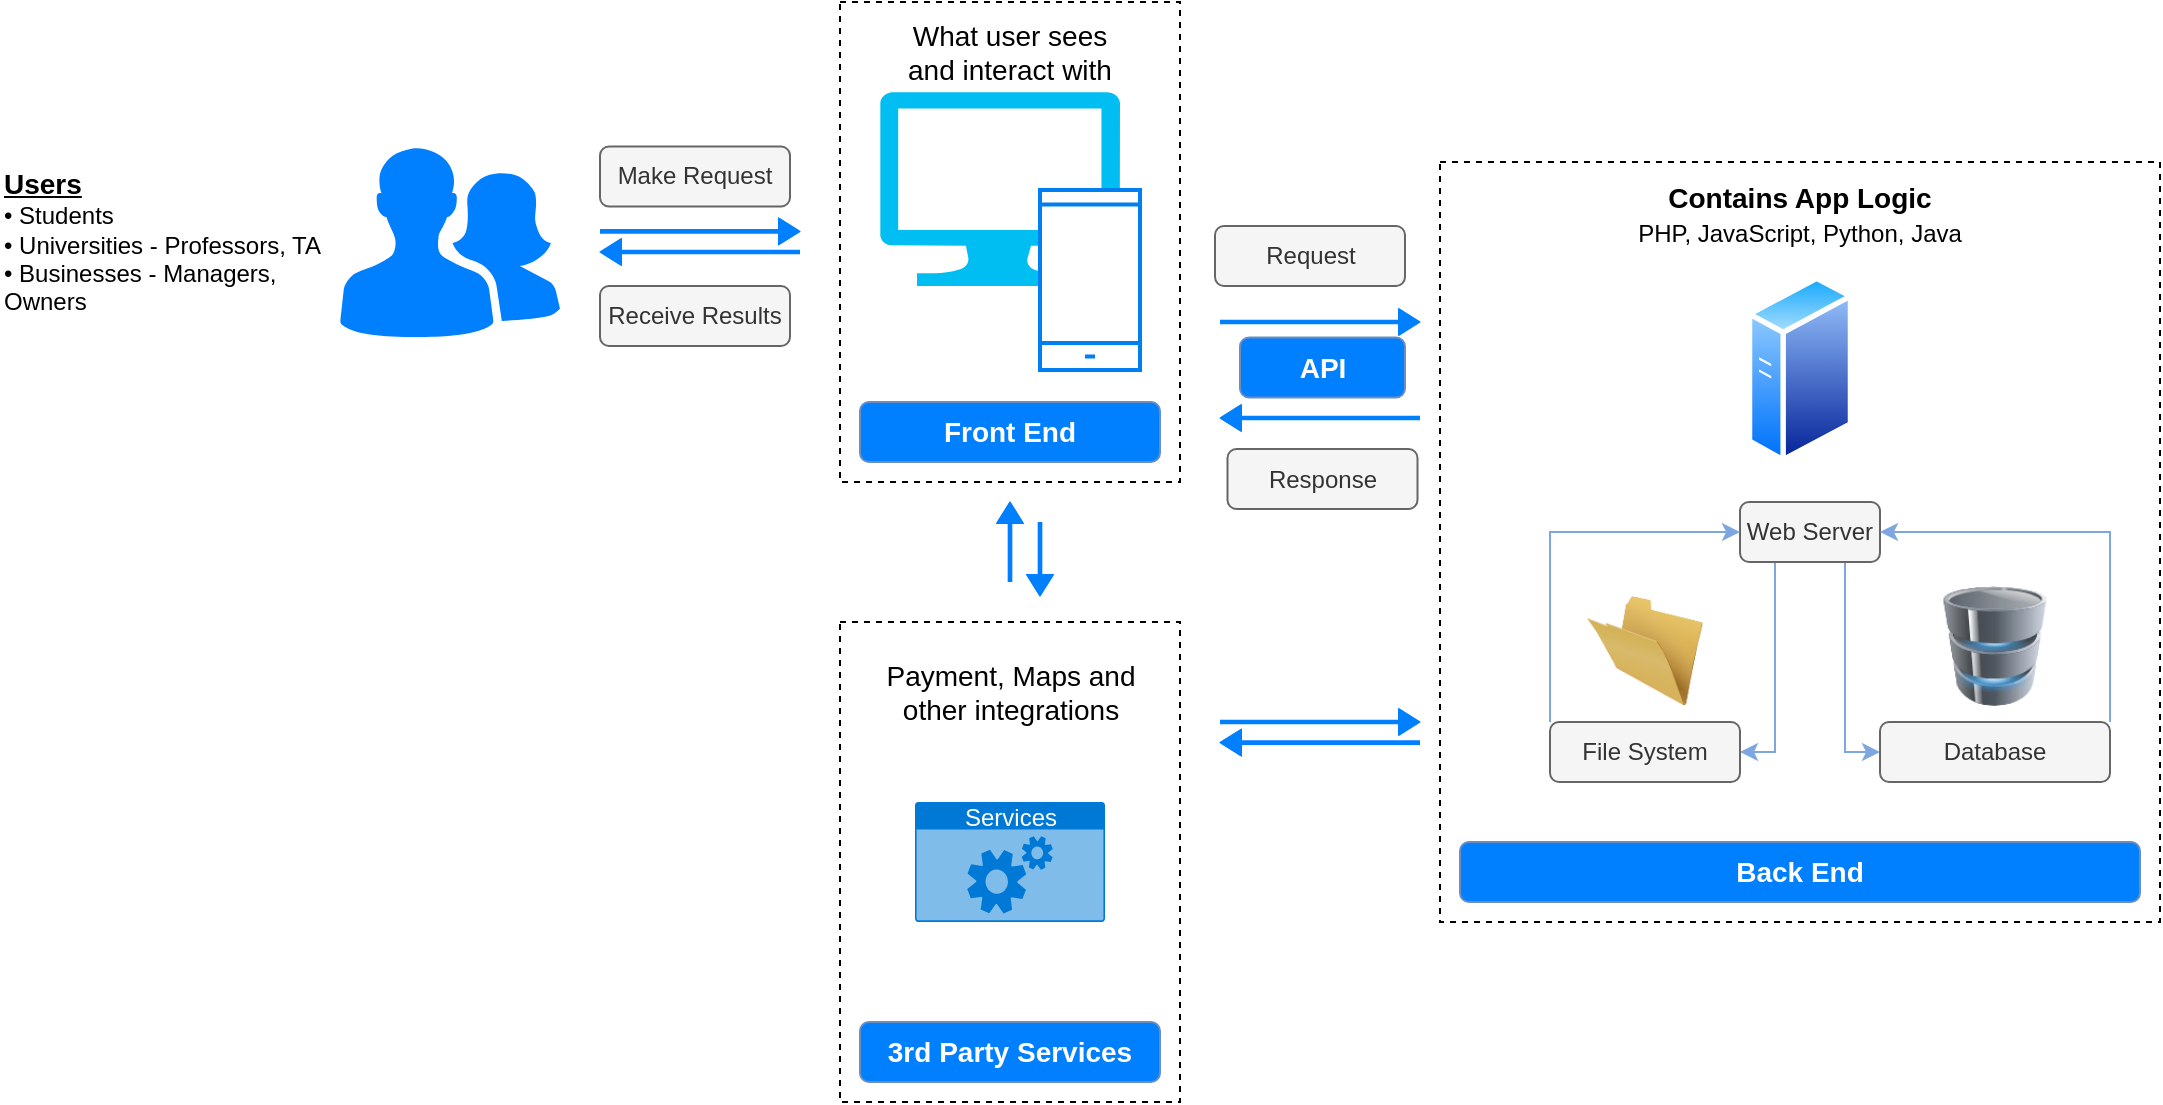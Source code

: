 <mxfile version="16.6.7" type="github">
  <diagram id="eyegzCFOOdZ7thPEiBK8" name="Page-1">
    <mxGraphModel dx="1185" dy="662" grid="1" gridSize="10" guides="1" tooltips="1" connect="1" arrows="1" fold="1" page="1" pageScale="1" pageWidth="1169" pageHeight="827" math="0" shadow="0">
      <root>
        <mxCell id="0" />
        <mxCell id="1" parent="0" />
        <mxCell id="j7XD6nWHRz5pciVsjNQp-9" value="" style="rounded=0;whiteSpace=wrap;html=1;fontSize=14;dashed=1;" vertex="1" parent="1">
          <mxGeometry x="450" y="190" width="170" height="240" as="geometry" />
        </mxCell>
        <mxCell id="j7XD6nWHRz5pciVsjNQp-4" value="" style="verticalLabelPosition=bottom;html=1;verticalAlign=top;align=center;strokeColor=none;fillColor=#00BEF2;shape=mxgraph.azure.computer;pointerEvents=1;" vertex="1" parent="1">
          <mxGeometry x="470" y="235" width="120" height="97" as="geometry" />
        </mxCell>
        <mxCell id="j7XD6nWHRz5pciVsjNQp-5" value="" style="html=1;verticalLabelPosition=bottom;align=center;labelBackgroundColor=#ffffff;verticalAlign=top;strokeWidth=2;strokeColor=#0080F0;shadow=0;dashed=0;shape=mxgraph.ios7.icons.smartphone;" vertex="1" parent="1">
          <mxGeometry x="550" y="284" width="50" height="90" as="geometry" />
        </mxCell>
        <mxCell id="j7XD6nWHRz5pciVsjNQp-6" value="&lt;b&gt;&lt;u&gt;&lt;font style=&quot;font-size: 14px&quot;&gt;Users&lt;/font&gt;&lt;/u&gt;&lt;/b&gt;&lt;br&gt;• Students&lt;br&gt;• Universities - Professors, TA&lt;br&gt;• Businesses - Managers, Owners" style="text;html=1;strokeColor=none;fillColor=none;align=left;verticalAlign=middle;whiteSpace=wrap;rounded=0;" vertex="1" parent="1">
          <mxGeometry x="30" y="250" width="180" height="120" as="geometry" />
        </mxCell>
        <mxCell id="j7XD6nWHRz5pciVsjNQp-8" value="&lt;b&gt;&lt;font color=&quot;#ffffff&quot;&gt;Front End&lt;/font&gt;&lt;/b&gt;" style="text;html=1;strokeColor=#6c8ebf;fillColor=#007FFF;align=center;verticalAlign=middle;whiteSpace=wrap;rounded=1;fontSize=14;" vertex="1" parent="1">
          <mxGeometry x="460" y="390" width="150" height="30" as="geometry" />
        </mxCell>
        <mxCell id="j7XD6nWHRz5pciVsjNQp-10" value="What user sees and interact with" style="text;html=1;strokeColor=none;fillColor=none;align=center;verticalAlign=middle;whiteSpace=wrap;rounded=0;dashed=1;fontSize=14;" vertex="1" parent="1">
          <mxGeometry x="475" y="200" width="120" height="30" as="geometry" />
        </mxCell>
        <mxCell id="j7XD6nWHRz5pciVsjNQp-11" value="" style="rounded=0;whiteSpace=wrap;html=1;fontSize=14;dashed=1;" vertex="1" parent="1">
          <mxGeometry x="750" y="270" width="360" height="380" as="geometry" />
        </mxCell>
        <mxCell id="j7XD6nWHRz5pciVsjNQp-12" value="" style="aspect=fixed;perimeter=ellipsePerimeter;html=1;align=center;shadow=0;dashed=0;spacingTop=3;image;image=img/lib/active_directory/generic_server.svg;rounded=1;fontSize=14;fontColor=#FFFFFF;fillColor=#007FFF;" vertex="1" parent="1">
          <mxGeometry x="903.4" y="326" width="53.2" height="95" as="geometry" />
        </mxCell>
        <mxCell id="j7XD6nWHRz5pciVsjNQp-13" value="" style="image;html=1;image=img/lib/clip_art/general/Empty_Folder_128x128.png;rounded=1;dashed=1;fontSize=14;fontColor=#FFFFFF;fillColor=#007FFF;" vertex="1" parent="1">
          <mxGeometry x="822.5" y="487" width="60" height="55" as="geometry" />
        </mxCell>
        <mxCell id="j7XD6nWHRz5pciVsjNQp-14" value="" style="image;html=1;image=img/lib/clip_art/computers/Database_128x128.png;rounded=1;dashed=1;fontSize=14;fontColor=#FFFFFF;fillColor=#007FFF;" vertex="1" parent="1">
          <mxGeometry x="997.5" y="482" width="60" height="60" as="geometry" />
        </mxCell>
        <mxCell id="j7XD6nWHRz5pciVsjNQp-15" value="&lt;font color=&quot;#000000&quot;&gt;&lt;b&gt;Contains App Logic&lt;/b&gt;&lt;br&gt;&lt;font style=&quot;font-size: 12px&quot;&gt;PHP, JavaScript, Python, Java&lt;/font&gt;&lt;br&gt;&lt;/font&gt;" style="text;html=1;strokeColor=none;fillColor=none;align=center;verticalAlign=middle;whiteSpace=wrap;rounded=0;dashed=1;fontSize=14;fontColor=#FFFFFF;" vertex="1" parent="1">
          <mxGeometry x="830" y="281" width="200" height="30" as="geometry" />
        </mxCell>
        <mxCell id="j7XD6nWHRz5pciVsjNQp-20" style="edgeStyle=orthogonalEdgeStyle;rounded=0;orthogonalLoop=1;jettySize=auto;html=1;exitX=0.25;exitY=1;exitDx=0;exitDy=0;entryX=1;entryY=0.5;entryDx=0;entryDy=0;fontSize=12;fontColor=#000000;strokeColor=#7EA6E0;" edge="1" parent="1" source="j7XD6nWHRz5pciVsjNQp-16" target="j7XD6nWHRz5pciVsjNQp-17">
          <mxGeometry relative="1" as="geometry">
            <Array as="points">
              <mxPoint x="918" y="565" />
            </Array>
          </mxGeometry>
        </mxCell>
        <mxCell id="j7XD6nWHRz5pciVsjNQp-21" style="edgeStyle=orthogonalEdgeStyle;rounded=0;orthogonalLoop=1;jettySize=auto;html=1;exitX=0.75;exitY=1;exitDx=0;exitDy=0;entryX=0;entryY=0.5;entryDx=0;entryDy=0;fontSize=12;fontColor=#000000;strokeColor=#7EA6E0;" edge="1" parent="1" source="j7XD6nWHRz5pciVsjNQp-16" target="j7XD6nWHRz5pciVsjNQp-18">
          <mxGeometry relative="1" as="geometry">
            <Array as="points">
              <mxPoint x="953" y="565" />
            </Array>
          </mxGeometry>
        </mxCell>
        <mxCell id="j7XD6nWHRz5pciVsjNQp-16" value="Web Server" style="text;html=1;strokeColor=#666666;fillColor=#f5f5f5;align=center;verticalAlign=middle;whiteSpace=wrap;rounded=1;fontSize=12;fontColor=#333333;" vertex="1" parent="1">
          <mxGeometry x="900" y="440" width="70" height="30" as="geometry" />
        </mxCell>
        <mxCell id="j7XD6nWHRz5pciVsjNQp-19" style="edgeStyle=orthogonalEdgeStyle;rounded=0;orthogonalLoop=1;jettySize=auto;html=1;exitX=0;exitY=0;exitDx=0;exitDy=0;entryX=0;entryY=0.5;entryDx=0;entryDy=0;fontSize=12;fontColor=#000000;strokeColor=#7EA6E0;" edge="1" parent="1" source="j7XD6nWHRz5pciVsjNQp-17" target="j7XD6nWHRz5pciVsjNQp-16">
          <mxGeometry relative="1" as="geometry" />
        </mxCell>
        <mxCell id="j7XD6nWHRz5pciVsjNQp-17" value="File System" style="text;html=1;strokeColor=#666666;fillColor=#f5f5f5;align=center;verticalAlign=middle;whiteSpace=wrap;rounded=1;fontSize=12;fontColor=#333333;glass=0;" vertex="1" parent="1">
          <mxGeometry x="805" y="550" width="95" height="30" as="geometry" />
        </mxCell>
        <mxCell id="j7XD6nWHRz5pciVsjNQp-22" style="edgeStyle=orthogonalEdgeStyle;rounded=0;orthogonalLoop=1;jettySize=auto;html=1;exitX=1;exitY=0;exitDx=0;exitDy=0;entryX=1;entryY=0.5;entryDx=0;entryDy=0;fontSize=12;fontColor=#000000;strokeColor=#7EA6E0;" edge="1" parent="1" source="j7XD6nWHRz5pciVsjNQp-18" target="j7XD6nWHRz5pciVsjNQp-16">
          <mxGeometry relative="1" as="geometry" />
        </mxCell>
        <mxCell id="j7XD6nWHRz5pciVsjNQp-18" value="Database" style="text;html=1;strokeColor=#666666;fillColor=#f5f5f5;align=center;verticalAlign=middle;whiteSpace=wrap;rounded=1;fontSize=12;fontColor=#333333;" vertex="1" parent="1">
          <mxGeometry x="970" y="550" width="115" height="30" as="geometry" />
        </mxCell>
        <mxCell id="j7XD6nWHRz5pciVsjNQp-23" value="&lt;b&gt;&lt;font color=&quot;#ffffff&quot;&gt;Back End&lt;/font&gt;&lt;/b&gt;" style="text;html=1;strokeColor=#6c8ebf;fillColor=#007FFF;align=center;verticalAlign=middle;whiteSpace=wrap;rounded=1;fontSize=14;" vertex="1" parent="1">
          <mxGeometry x="760" y="610" width="340" height="30" as="geometry" />
        </mxCell>
        <mxCell id="j7XD6nWHRz5pciVsjNQp-24" value="" style="shape=flexArrow;endArrow=classic;html=1;rounded=0;fontSize=12;fontColor=#000000;strokeColor=#007FFF;fillColor=#007FFF;sketch=0;width=1.333;endSize=3;endWidth=10.222;" edge="1" parent="1">
          <mxGeometry width="50" height="50" relative="1" as="geometry">
            <mxPoint x="330" y="304.71" as="sourcePoint" />
            <mxPoint x="430" y="304.71" as="targetPoint" />
            <Array as="points">
              <mxPoint x="380" y="304.71" />
            </Array>
          </mxGeometry>
        </mxCell>
        <mxCell id="j7XD6nWHRz5pciVsjNQp-25" value="" style="shape=flexArrow;endArrow=classic;html=1;rounded=0;fontSize=12;fontColor=#000000;strokeColor=#007FFF;fillColor=#007FFF;sketch=0;width=1.333;endSize=3;endWidth=10.222;" edge="1" parent="1">
          <mxGeometry width="50" height="50" relative="1" as="geometry">
            <mxPoint x="430" y="315" as="sourcePoint" />
            <mxPoint x="330" y="315" as="targetPoint" />
            <Array as="points">
              <mxPoint x="380" y="315" />
            </Array>
          </mxGeometry>
        </mxCell>
        <mxCell id="j7XD6nWHRz5pciVsjNQp-26" value="" style="rounded=0;whiteSpace=wrap;html=1;fontSize=14;dashed=1;" vertex="1" parent="1">
          <mxGeometry x="450" y="500" width="170" height="240" as="geometry" />
        </mxCell>
        <mxCell id="j7XD6nWHRz5pciVsjNQp-29" value="&lt;b&gt;&lt;font color=&quot;#ffffff&quot;&gt;3rd Party Services&lt;/font&gt;&lt;/b&gt;" style="text;html=1;strokeColor=#6c8ebf;fillColor=#007FFF;align=center;verticalAlign=middle;whiteSpace=wrap;rounded=1;fontSize=14;" vertex="1" parent="1">
          <mxGeometry x="460" y="700" width="150" height="30" as="geometry" />
        </mxCell>
        <mxCell id="j7XD6nWHRz5pciVsjNQp-30" value="Payment, Maps and other integrations" style="text;html=1;strokeColor=none;fillColor=none;align=center;verticalAlign=middle;whiteSpace=wrap;rounded=0;dashed=1;fontSize=14;" vertex="1" parent="1">
          <mxGeometry x="467.5" y="520" width="135" height="30" as="geometry" />
        </mxCell>
        <mxCell id="j7XD6nWHRz5pciVsjNQp-32" value="Services" style="html=1;strokeColor=none;fillColor=#0079D6;labelPosition=center;verticalLabelPosition=middle;verticalAlign=top;align=center;fontSize=12;outlineConnect=0;spacingTop=-6;fontColor=#FFFFFF;sketch=0;shape=mxgraph.sitemap.services;rounded=1;glass=0;" vertex="1" parent="1">
          <mxGeometry x="487.5" y="590" width="95" height="60" as="geometry" />
        </mxCell>
        <mxCell id="j7XD6nWHRz5pciVsjNQp-33" value="" style="shape=flexArrow;endArrow=classic;html=1;rounded=0;fontSize=12;fontColor=#000000;strokeColor=#007FFF;fillColor=#007FFF;sketch=0;width=1.333;endSize=3;endWidth=10.222;" edge="1" parent="1">
          <mxGeometry width="50" height="50" relative="1" as="geometry">
            <mxPoint x="640" y="350.0" as="sourcePoint" />
            <mxPoint x="740" y="350.0" as="targetPoint" />
            <Array as="points">
              <mxPoint x="690" y="350" />
            </Array>
          </mxGeometry>
        </mxCell>
        <mxCell id="j7XD6nWHRz5pciVsjNQp-34" value="" style="shape=flexArrow;endArrow=classic;html=1;rounded=0;fontSize=12;fontColor=#000000;strokeColor=#007FFF;fillColor=#007FFF;sketch=0;width=1.333;endSize=3;endWidth=10.222;" edge="1" parent="1">
          <mxGeometry width="50" height="50" relative="1" as="geometry">
            <mxPoint x="740" y="398" as="sourcePoint" />
            <mxPoint x="640" y="398" as="targetPoint" />
            <Array as="points">
              <mxPoint x="690" y="398" />
            </Array>
          </mxGeometry>
        </mxCell>
        <mxCell id="j7XD6nWHRz5pciVsjNQp-35" value="" style="shape=flexArrow;endArrow=classic;html=1;rounded=0;fontSize=12;fontColor=#000000;strokeColor=#007FFF;fillColor=#007FFF;sketch=0;width=1.333;endSize=3;endWidth=10.222;" edge="1" parent="1">
          <mxGeometry width="50" height="50" relative="1" as="geometry">
            <mxPoint x="640" y="550" as="sourcePoint" />
            <mxPoint x="740" y="550" as="targetPoint" />
            <Array as="points">
              <mxPoint x="690" y="550" />
            </Array>
          </mxGeometry>
        </mxCell>
        <mxCell id="j7XD6nWHRz5pciVsjNQp-36" value="" style="shape=flexArrow;endArrow=classic;html=1;rounded=0;fontSize=12;fontColor=#000000;strokeColor=#007FFF;fillColor=#007FFF;sketch=0;width=1.333;endSize=3;endWidth=10.222;" edge="1" parent="1">
          <mxGeometry width="50" height="50" relative="1" as="geometry">
            <mxPoint x="740" y="560.29" as="sourcePoint" />
            <mxPoint x="640" y="560.29" as="targetPoint" />
            <Array as="points">
              <mxPoint x="690" y="560.29" />
            </Array>
          </mxGeometry>
        </mxCell>
        <mxCell id="j7XD6nWHRz5pciVsjNQp-37" value="" style="shape=flexArrow;endArrow=classic;html=1;rounded=0;fontSize=12;fontColor=#000000;strokeColor=#007FFF;fillColor=#007FFF;sketch=0;width=1.333;endSize=3;endWidth=10.222;" edge="1" parent="1">
          <mxGeometry width="50" height="50" relative="1" as="geometry">
            <mxPoint x="535" y="480" as="sourcePoint" />
            <mxPoint x="535" y="440" as="targetPoint" />
            <Array as="points">
              <mxPoint x="535" y="458.71" />
            </Array>
          </mxGeometry>
        </mxCell>
        <mxCell id="j7XD6nWHRz5pciVsjNQp-38" value="" style="shape=flexArrow;endArrow=classic;html=1;rounded=0;fontSize=12;fontColor=#000000;strokeColor=#007FFF;fillColor=#007FFF;sketch=0;width=1.333;endSize=3;endWidth=10.222;" edge="1" parent="1">
          <mxGeometry width="50" height="50" relative="1" as="geometry">
            <mxPoint x="550" y="450" as="sourcePoint" />
            <mxPoint x="550" y="487" as="targetPoint" />
            <Array as="points">
              <mxPoint x="550" y="466" />
            </Array>
          </mxGeometry>
        </mxCell>
        <mxCell id="j7XD6nWHRz5pciVsjNQp-39" value="" style="verticalLabelPosition=bottom;sketch=0;html=1;fillColor=#007FFF;strokeColor=none;verticalAlign=top;pointerEvents=1;align=center;shape=mxgraph.cisco_safe.people_places_things_icons.icon2;rounded=1;glass=0;fontSize=12;fontColor=#000000;" vertex="1" parent="1">
          <mxGeometry x="200" y="262.25" width="110" height="95.5" as="geometry" />
        </mxCell>
        <mxCell id="j7XD6nWHRz5pciVsjNQp-40" value="Make Request" style="text;html=1;strokeColor=#666666;fillColor=#f5f5f5;align=center;verticalAlign=middle;whiteSpace=wrap;rounded=1;fontSize=12;fontColor=#333333;glass=0;" vertex="1" parent="1">
          <mxGeometry x="330" y="262.25" width="95" height="30" as="geometry" />
        </mxCell>
        <mxCell id="j7XD6nWHRz5pciVsjNQp-41" value="Receive Results" style="text;html=1;strokeColor=#666666;fillColor=#f5f5f5;align=center;verticalAlign=middle;whiteSpace=wrap;rounded=1;fontSize=12;fontColor=#333333;glass=0;" vertex="1" parent="1">
          <mxGeometry x="330" y="332" width="95" height="30" as="geometry" />
        </mxCell>
        <mxCell id="j7XD6nWHRz5pciVsjNQp-42" value="&lt;b&gt;&lt;font color=&quot;#ffffff&quot;&gt;API&lt;/font&gt;&lt;/b&gt;" style="text;html=1;strokeColor=#6c8ebf;fillColor=#007FFF;align=center;verticalAlign=middle;whiteSpace=wrap;rounded=1;fontSize=14;" vertex="1" parent="1">
          <mxGeometry x="650" y="357.75" width="82.5" height="30" as="geometry" />
        </mxCell>
        <mxCell id="j7XD6nWHRz5pciVsjNQp-45" value="Request" style="text;html=1;strokeColor=#666666;fillColor=#f5f5f5;align=center;verticalAlign=middle;whiteSpace=wrap;rounded=1;fontSize=12;fontColor=#333333;glass=0;" vertex="1" parent="1">
          <mxGeometry x="637.5" y="302" width="95" height="30" as="geometry" />
        </mxCell>
        <mxCell id="j7XD6nWHRz5pciVsjNQp-46" value="Response" style="text;html=1;strokeColor=#666666;fillColor=#f5f5f5;align=center;verticalAlign=middle;whiteSpace=wrap;rounded=1;fontSize=12;fontColor=#333333;glass=0;" vertex="1" parent="1">
          <mxGeometry x="643.75" y="413.5" width="95" height="30" as="geometry" />
        </mxCell>
      </root>
    </mxGraphModel>
  </diagram>
</mxfile>
